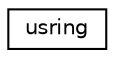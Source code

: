 digraph "Grafische Darstellung der Klassenhierarchie"
{
  edge [fontname="Helvetica",fontsize="10",labelfontname="Helvetica",labelfontsize="10"];
  node [fontname="Helvetica",fontsize="10",shape=record];
  rankdir="LR";
  Node0 [label="usring",height=0.2,width=0.4,color="black", fillcolor="white", style="filled",URL="$classusring.html"];
}
